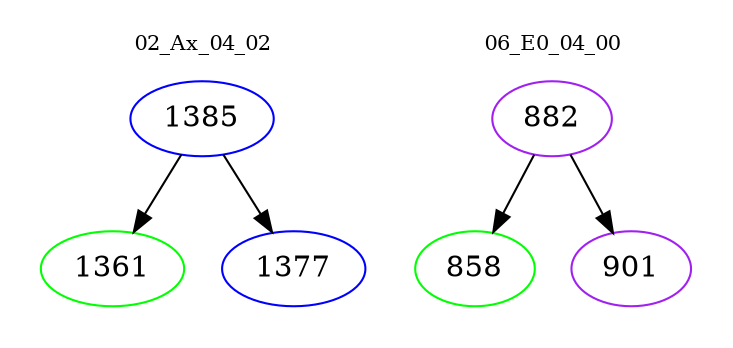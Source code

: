 digraph{
subgraph cluster_0 {
color = white
label = "02_Ax_04_02";
fontsize=10;
T0_1385 [label="1385", color="blue"]
T0_1385 -> T0_1361 [color="black"]
T0_1361 [label="1361", color="green"]
T0_1385 -> T0_1377 [color="black"]
T0_1377 [label="1377", color="blue"]
}
subgraph cluster_1 {
color = white
label = "06_E0_04_00";
fontsize=10;
T1_882 [label="882", color="purple"]
T1_882 -> T1_858 [color="black"]
T1_858 [label="858", color="green"]
T1_882 -> T1_901 [color="black"]
T1_901 [label="901", color="purple"]
}
}
